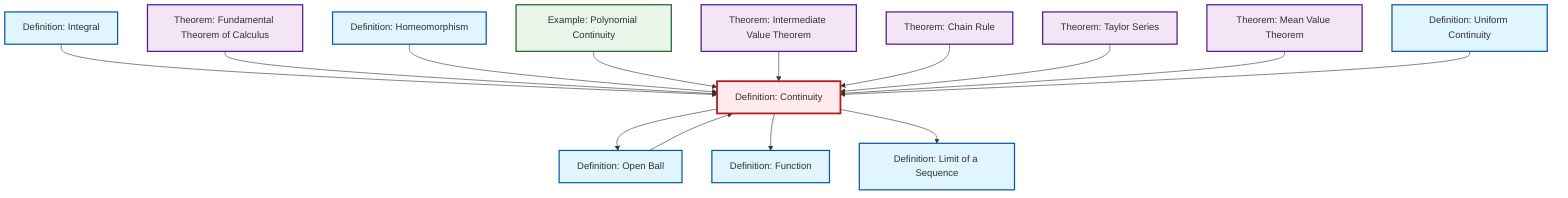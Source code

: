 graph TD
    classDef definition fill:#e1f5fe,stroke:#01579b,stroke-width:2px
    classDef theorem fill:#f3e5f5,stroke:#4a148c,stroke-width:2px
    classDef axiom fill:#fff3e0,stroke:#e65100,stroke-width:2px
    classDef example fill:#e8f5e9,stroke:#1b5e20,stroke-width:2px
    classDef current fill:#ffebee,stroke:#b71c1c,stroke-width:3px
    ex-polynomial-continuity["Example: Polynomial Continuity"]:::example
    thm-fundamental-calculus["Theorem: Fundamental Theorem of Calculus"]:::theorem
    def-uniform-continuity["Definition: Uniform Continuity"]:::definition
    def-limit["Definition: Limit of a Sequence"]:::definition
    thm-intermediate-value["Theorem: Intermediate Value Theorem"]:::theorem
    def-homeomorphism["Definition: Homeomorphism"]:::definition
    def-continuity["Definition: Continuity"]:::definition
    thm-taylor-series["Theorem: Taylor Series"]:::theorem
    thm-chain-rule["Theorem: Chain Rule"]:::theorem
    def-open-ball["Definition: Open Ball"]:::definition
    def-integral["Definition: Integral"]:::definition
    thm-mean-value["Theorem: Mean Value Theorem"]:::theorem
    def-function["Definition: Function"]:::definition
    def-integral --> def-continuity
    thm-fundamental-calculus --> def-continuity
    def-homeomorphism --> def-continuity
    def-continuity --> def-open-ball
    def-open-ball --> def-continuity
    ex-polynomial-continuity --> def-continuity
    def-continuity --> def-function
    thm-intermediate-value --> def-continuity
    thm-chain-rule --> def-continuity
    thm-taylor-series --> def-continuity
    thm-mean-value --> def-continuity
    def-uniform-continuity --> def-continuity
    def-continuity --> def-limit
    class def-continuity current